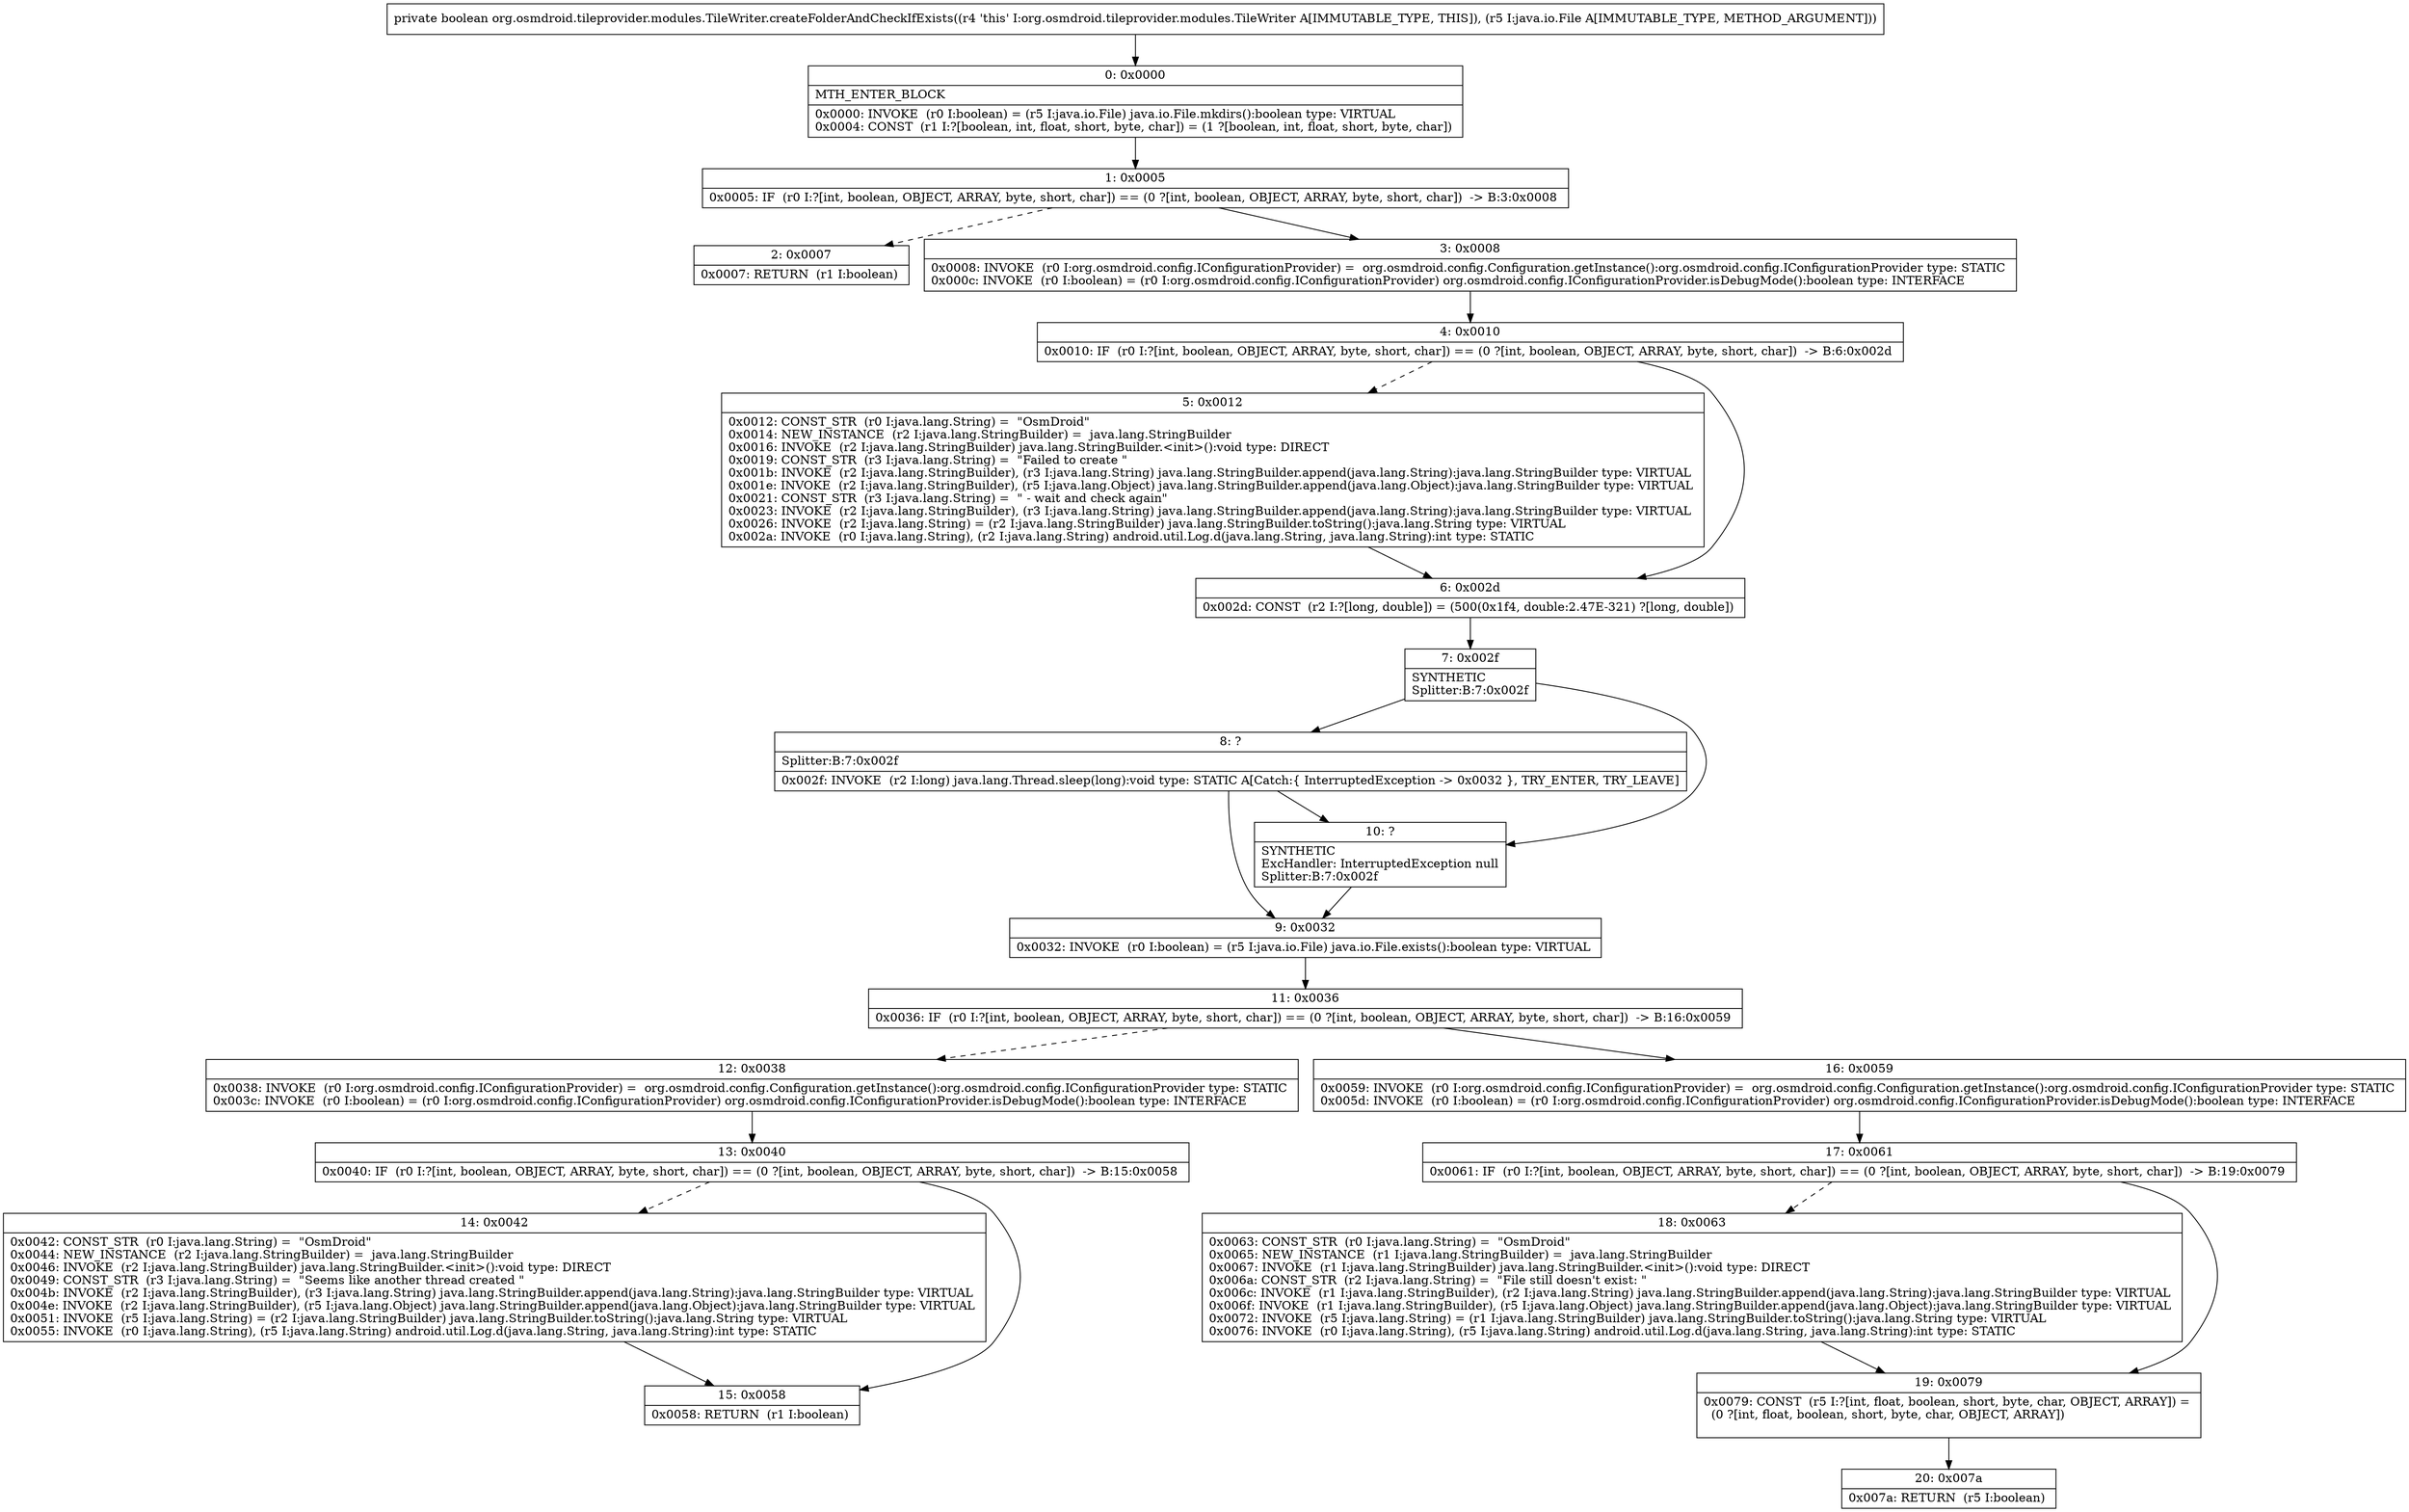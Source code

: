 digraph "CFG fororg.osmdroid.tileprovider.modules.TileWriter.createFolderAndCheckIfExists(Ljava\/io\/File;)Z" {
Node_0 [shape=record,label="{0\:\ 0x0000|MTH_ENTER_BLOCK\l|0x0000: INVOKE  (r0 I:boolean) = (r5 I:java.io.File) java.io.File.mkdirs():boolean type: VIRTUAL \l0x0004: CONST  (r1 I:?[boolean, int, float, short, byte, char]) = (1 ?[boolean, int, float, short, byte, char]) \l}"];
Node_1 [shape=record,label="{1\:\ 0x0005|0x0005: IF  (r0 I:?[int, boolean, OBJECT, ARRAY, byte, short, char]) == (0 ?[int, boolean, OBJECT, ARRAY, byte, short, char])  \-\> B:3:0x0008 \l}"];
Node_2 [shape=record,label="{2\:\ 0x0007|0x0007: RETURN  (r1 I:boolean) \l}"];
Node_3 [shape=record,label="{3\:\ 0x0008|0x0008: INVOKE  (r0 I:org.osmdroid.config.IConfigurationProvider) =  org.osmdroid.config.Configuration.getInstance():org.osmdroid.config.IConfigurationProvider type: STATIC \l0x000c: INVOKE  (r0 I:boolean) = (r0 I:org.osmdroid.config.IConfigurationProvider) org.osmdroid.config.IConfigurationProvider.isDebugMode():boolean type: INTERFACE \l}"];
Node_4 [shape=record,label="{4\:\ 0x0010|0x0010: IF  (r0 I:?[int, boolean, OBJECT, ARRAY, byte, short, char]) == (0 ?[int, boolean, OBJECT, ARRAY, byte, short, char])  \-\> B:6:0x002d \l}"];
Node_5 [shape=record,label="{5\:\ 0x0012|0x0012: CONST_STR  (r0 I:java.lang.String) =  \"OsmDroid\" \l0x0014: NEW_INSTANCE  (r2 I:java.lang.StringBuilder) =  java.lang.StringBuilder \l0x0016: INVOKE  (r2 I:java.lang.StringBuilder) java.lang.StringBuilder.\<init\>():void type: DIRECT \l0x0019: CONST_STR  (r3 I:java.lang.String) =  \"Failed to create \" \l0x001b: INVOKE  (r2 I:java.lang.StringBuilder), (r3 I:java.lang.String) java.lang.StringBuilder.append(java.lang.String):java.lang.StringBuilder type: VIRTUAL \l0x001e: INVOKE  (r2 I:java.lang.StringBuilder), (r5 I:java.lang.Object) java.lang.StringBuilder.append(java.lang.Object):java.lang.StringBuilder type: VIRTUAL \l0x0021: CONST_STR  (r3 I:java.lang.String) =  \" \- wait and check again\" \l0x0023: INVOKE  (r2 I:java.lang.StringBuilder), (r3 I:java.lang.String) java.lang.StringBuilder.append(java.lang.String):java.lang.StringBuilder type: VIRTUAL \l0x0026: INVOKE  (r2 I:java.lang.String) = (r2 I:java.lang.StringBuilder) java.lang.StringBuilder.toString():java.lang.String type: VIRTUAL \l0x002a: INVOKE  (r0 I:java.lang.String), (r2 I:java.lang.String) android.util.Log.d(java.lang.String, java.lang.String):int type: STATIC \l}"];
Node_6 [shape=record,label="{6\:\ 0x002d|0x002d: CONST  (r2 I:?[long, double]) = (500(0x1f4, double:2.47E\-321) ?[long, double]) \l}"];
Node_7 [shape=record,label="{7\:\ 0x002f|SYNTHETIC\lSplitter:B:7:0x002f\l}"];
Node_8 [shape=record,label="{8\:\ ?|Splitter:B:7:0x002f\l|0x002f: INVOKE  (r2 I:long) java.lang.Thread.sleep(long):void type: STATIC A[Catch:\{ InterruptedException \-\> 0x0032 \}, TRY_ENTER, TRY_LEAVE]\l}"];
Node_9 [shape=record,label="{9\:\ 0x0032|0x0032: INVOKE  (r0 I:boolean) = (r5 I:java.io.File) java.io.File.exists():boolean type: VIRTUAL \l}"];
Node_10 [shape=record,label="{10\:\ ?|SYNTHETIC\lExcHandler: InterruptedException null\lSplitter:B:7:0x002f\l}"];
Node_11 [shape=record,label="{11\:\ 0x0036|0x0036: IF  (r0 I:?[int, boolean, OBJECT, ARRAY, byte, short, char]) == (0 ?[int, boolean, OBJECT, ARRAY, byte, short, char])  \-\> B:16:0x0059 \l}"];
Node_12 [shape=record,label="{12\:\ 0x0038|0x0038: INVOKE  (r0 I:org.osmdroid.config.IConfigurationProvider) =  org.osmdroid.config.Configuration.getInstance():org.osmdroid.config.IConfigurationProvider type: STATIC \l0x003c: INVOKE  (r0 I:boolean) = (r0 I:org.osmdroid.config.IConfigurationProvider) org.osmdroid.config.IConfigurationProvider.isDebugMode():boolean type: INTERFACE \l}"];
Node_13 [shape=record,label="{13\:\ 0x0040|0x0040: IF  (r0 I:?[int, boolean, OBJECT, ARRAY, byte, short, char]) == (0 ?[int, boolean, OBJECT, ARRAY, byte, short, char])  \-\> B:15:0x0058 \l}"];
Node_14 [shape=record,label="{14\:\ 0x0042|0x0042: CONST_STR  (r0 I:java.lang.String) =  \"OsmDroid\" \l0x0044: NEW_INSTANCE  (r2 I:java.lang.StringBuilder) =  java.lang.StringBuilder \l0x0046: INVOKE  (r2 I:java.lang.StringBuilder) java.lang.StringBuilder.\<init\>():void type: DIRECT \l0x0049: CONST_STR  (r3 I:java.lang.String) =  \"Seems like another thread created \" \l0x004b: INVOKE  (r2 I:java.lang.StringBuilder), (r3 I:java.lang.String) java.lang.StringBuilder.append(java.lang.String):java.lang.StringBuilder type: VIRTUAL \l0x004e: INVOKE  (r2 I:java.lang.StringBuilder), (r5 I:java.lang.Object) java.lang.StringBuilder.append(java.lang.Object):java.lang.StringBuilder type: VIRTUAL \l0x0051: INVOKE  (r5 I:java.lang.String) = (r2 I:java.lang.StringBuilder) java.lang.StringBuilder.toString():java.lang.String type: VIRTUAL \l0x0055: INVOKE  (r0 I:java.lang.String), (r5 I:java.lang.String) android.util.Log.d(java.lang.String, java.lang.String):int type: STATIC \l}"];
Node_15 [shape=record,label="{15\:\ 0x0058|0x0058: RETURN  (r1 I:boolean) \l}"];
Node_16 [shape=record,label="{16\:\ 0x0059|0x0059: INVOKE  (r0 I:org.osmdroid.config.IConfigurationProvider) =  org.osmdroid.config.Configuration.getInstance():org.osmdroid.config.IConfigurationProvider type: STATIC \l0x005d: INVOKE  (r0 I:boolean) = (r0 I:org.osmdroid.config.IConfigurationProvider) org.osmdroid.config.IConfigurationProvider.isDebugMode():boolean type: INTERFACE \l}"];
Node_17 [shape=record,label="{17\:\ 0x0061|0x0061: IF  (r0 I:?[int, boolean, OBJECT, ARRAY, byte, short, char]) == (0 ?[int, boolean, OBJECT, ARRAY, byte, short, char])  \-\> B:19:0x0079 \l}"];
Node_18 [shape=record,label="{18\:\ 0x0063|0x0063: CONST_STR  (r0 I:java.lang.String) =  \"OsmDroid\" \l0x0065: NEW_INSTANCE  (r1 I:java.lang.StringBuilder) =  java.lang.StringBuilder \l0x0067: INVOKE  (r1 I:java.lang.StringBuilder) java.lang.StringBuilder.\<init\>():void type: DIRECT \l0x006a: CONST_STR  (r2 I:java.lang.String) =  \"File still doesn't exist: \" \l0x006c: INVOKE  (r1 I:java.lang.StringBuilder), (r2 I:java.lang.String) java.lang.StringBuilder.append(java.lang.String):java.lang.StringBuilder type: VIRTUAL \l0x006f: INVOKE  (r1 I:java.lang.StringBuilder), (r5 I:java.lang.Object) java.lang.StringBuilder.append(java.lang.Object):java.lang.StringBuilder type: VIRTUAL \l0x0072: INVOKE  (r5 I:java.lang.String) = (r1 I:java.lang.StringBuilder) java.lang.StringBuilder.toString():java.lang.String type: VIRTUAL \l0x0076: INVOKE  (r0 I:java.lang.String), (r5 I:java.lang.String) android.util.Log.d(java.lang.String, java.lang.String):int type: STATIC \l}"];
Node_19 [shape=record,label="{19\:\ 0x0079|0x0079: CONST  (r5 I:?[int, float, boolean, short, byte, char, OBJECT, ARRAY]) = \l  (0 ?[int, float, boolean, short, byte, char, OBJECT, ARRAY])\l \l}"];
Node_20 [shape=record,label="{20\:\ 0x007a|0x007a: RETURN  (r5 I:boolean) \l}"];
MethodNode[shape=record,label="{private boolean org.osmdroid.tileprovider.modules.TileWriter.createFolderAndCheckIfExists((r4 'this' I:org.osmdroid.tileprovider.modules.TileWriter A[IMMUTABLE_TYPE, THIS]), (r5 I:java.io.File A[IMMUTABLE_TYPE, METHOD_ARGUMENT])) }"];
MethodNode -> Node_0;
Node_0 -> Node_1;
Node_1 -> Node_2[style=dashed];
Node_1 -> Node_3;
Node_3 -> Node_4;
Node_4 -> Node_5[style=dashed];
Node_4 -> Node_6;
Node_5 -> Node_6;
Node_6 -> Node_7;
Node_7 -> Node_8;
Node_7 -> Node_10;
Node_8 -> Node_9;
Node_8 -> Node_10;
Node_9 -> Node_11;
Node_10 -> Node_9;
Node_11 -> Node_12[style=dashed];
Node_11 -> Node_16;
Node_12 -> Node_13;
Node_13 -> Node_14[style=dashed];
Node_13 -> Node_15;
Node_14 -> Node_15;
Node_16 -> Node_17;
Node_17 -> Node_18[style=dashed];
Node_17 -> Node_19;
Node_18 -> Node_19;
Node_19 -> Node_20;
}


